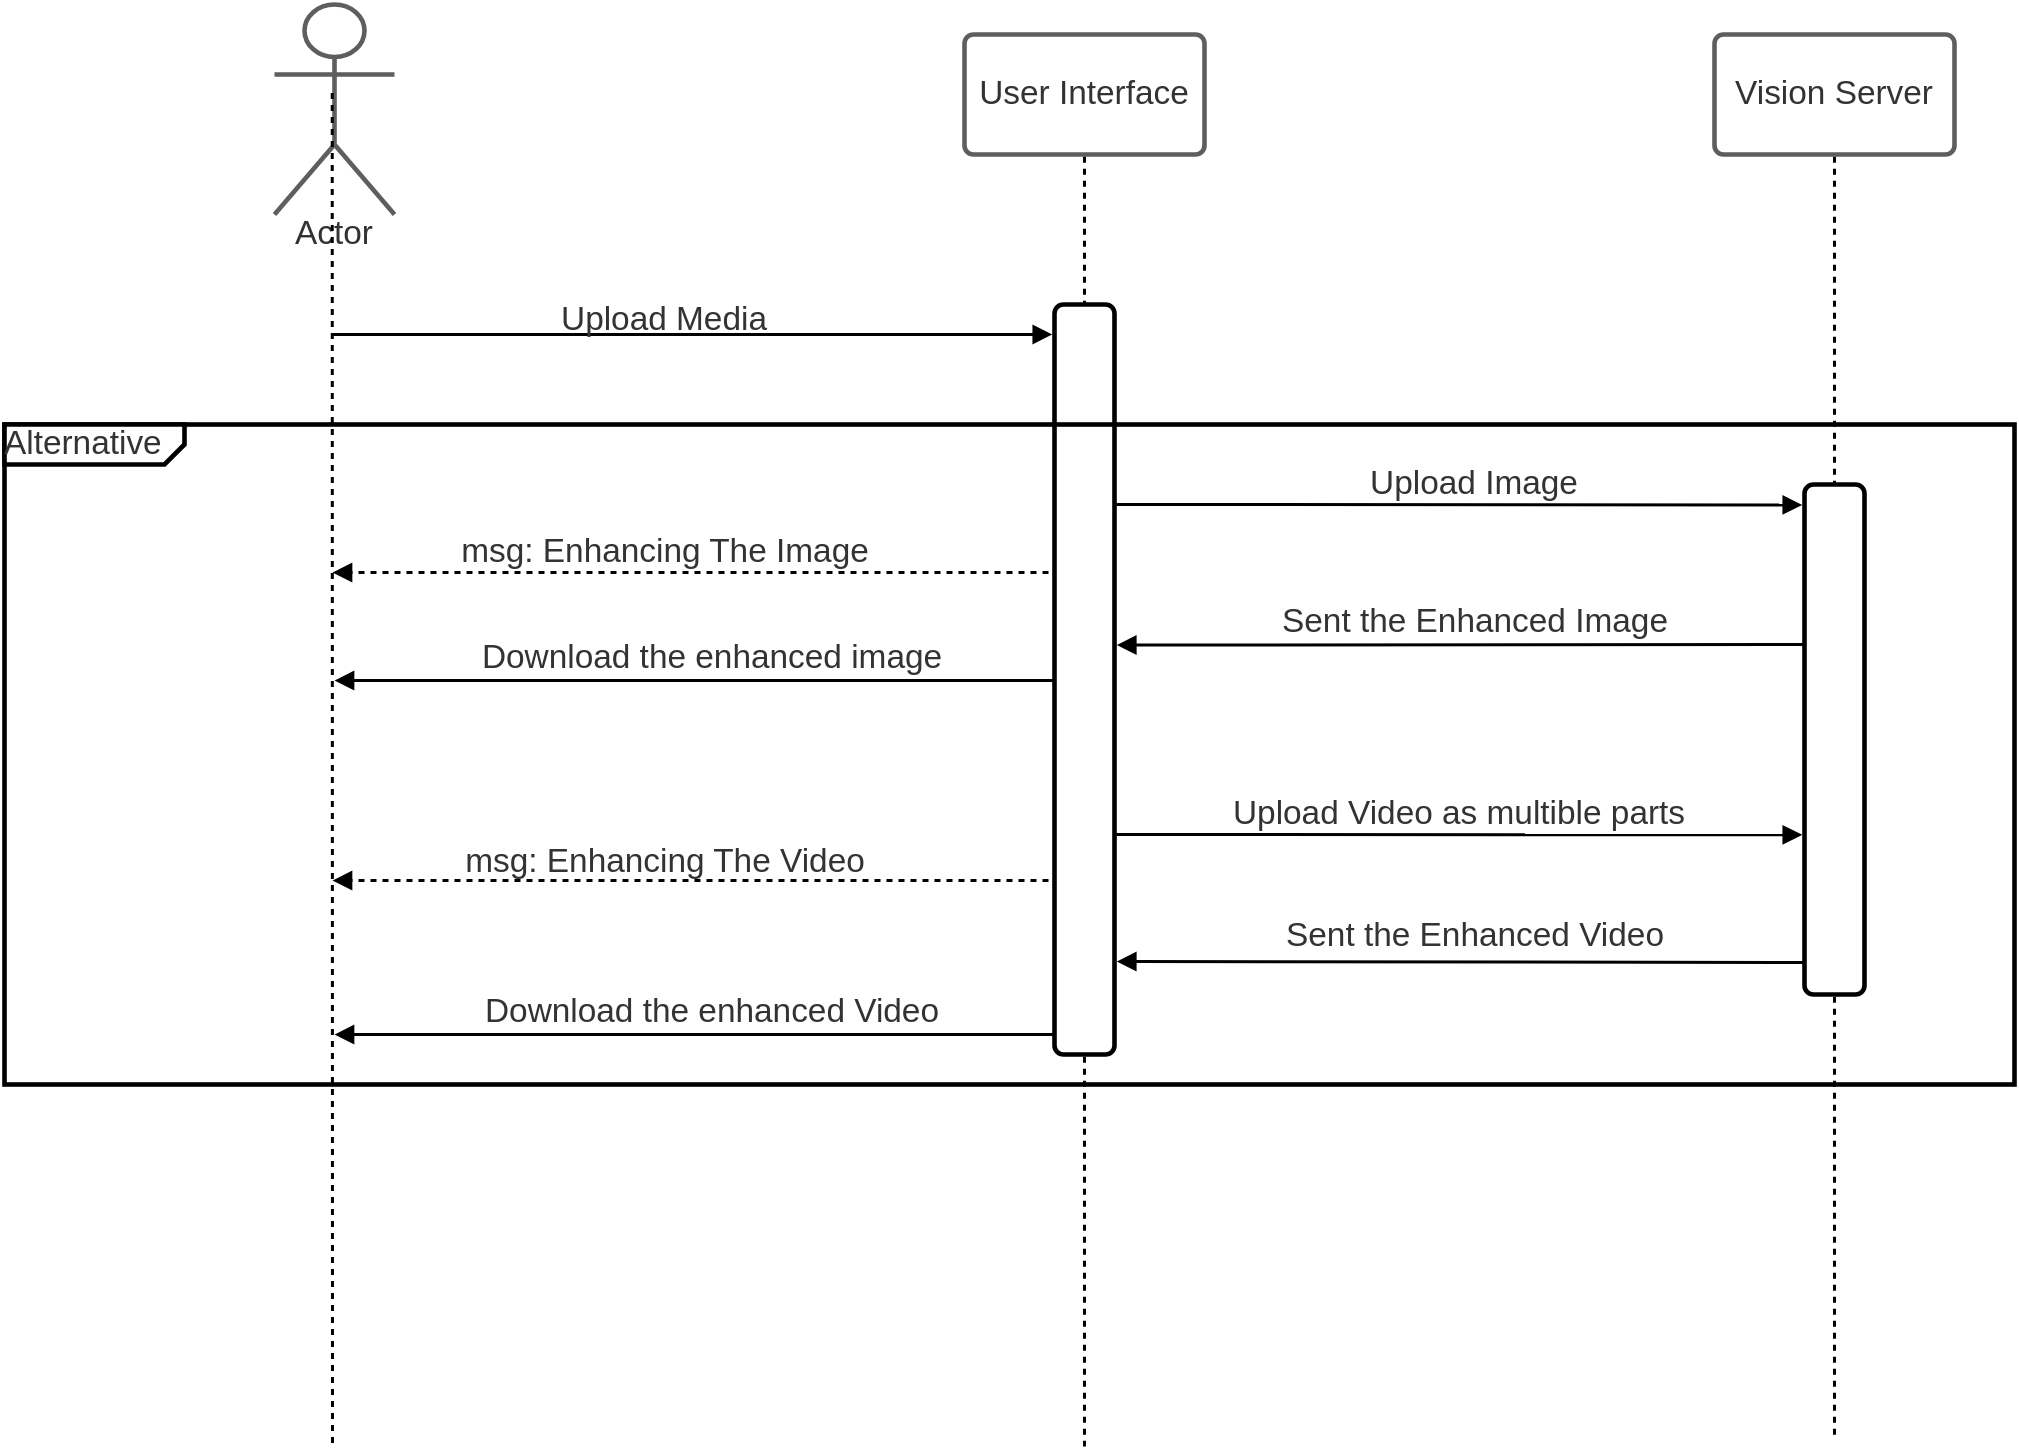 <mxfile version="14.6.6" type="github">
  <diagram id="24cisC7Wpoj3vlsTPfId" name="Page-1">
    <mxGraphModel dx="1662" dy="833" grid="1" gridSize="10" guides="1" tooltips="1" connect="1" arrows="1" fold="1" page="1" pageScale="1" pageWidth="850" pageHeight="1100" math="0" shadow="0">
      <root>
        <mxCell id="0" />
        <mxCell id="1" parent="0" />
        <UserObject label="Actor" lucidchartObjectId="WICwDF3WhlNE" id="rmpotrHX1EqBgF3IJLUR-1">
          <mxCell style="html=1;overflow=block;blockSpacing=1;whiteSpace=wrap;shape=umlActor;labelPosition=center;verticalLabelPosition=bottom;verticalAlign=top;whiteSpace=nowrap;whiteSpace=wrap;fontSize=16.7;fontColor=#333333;spacing=0;strokeColor=#5e5e5e;strokeOpacity=100;rounded=1;absoluteArcSize=1;arcSize=9;strokeWidth=2.3;" parent="1" vertex="1">
            <mxGeometry x="195" y="30" width="60" height="105" as="geometry" />
          </mxCell>
        </UserObject>
        <UserObject label="User Interface" lucidchartObjectId="bJCwDNufWrFP" id="rmpotrHX1EqBgF3IJLUR-2">
          <mxCell style="html=1;overflow=block;blockSpacing=1;whiteSpace=wrap;;whiteSpace=wrap;fontSize=16.7;fontColor=#333333;spacing=3.8;strokeColor=#5e5e5e;strokeOpacity=100;rounded=1;absoluteArcSize=1;arcSize=9;strokeWidth=2.3;" parent="1" vertex="1">
            <mxGeometry x="540" y="45" width="120" height="60" as="geometry" />
          </mxCell>
        </UserObject>
        <UserObject label="Vision Server" lucidchartObjectId="iJCwOBXdmEqn" id="rmpotrHX1EqBgF3IJLUR-3">
          <mxCell style="html=1;overflow=block;blockSpacing=1;whiteSpace=wrap;;whiteSpace=wrap;fontSize=16.7;fontColor=#333333;spacing=3.8;strokeColor=#5e5e5e;strokeOpacity=100;rounded=1;absoluteArcSize=1;arcSize=9;strokeWidth=2.3;" parent="1" vertex="1">
            <mxGeometry x="915" y="45" width="120" height="60" as="geometry" />
          </mxCell>
        </UserObject>
        <UserObject label="" lucidchartObjectId="bMCw8huAB6or" id="rmpotrHX1EqBgF3IJLUR-4">
          <mxCell style="html=1;jettySize=18;whiteSpace=wrap;fontSize=13;strokeOpacity=100;dashed=1;fixDash=1;strokeWidth=1.5;rounded=0;startArrow=none;;endArrow=none;;exitX=0.481;exitY=0.421;exitPerimeter=0;" parent="1" source="rmpotrHX1EqBgF3IJLUR-1" edge="1">
            <mxGeometry width="100" height="100" relative="1" as="geometry">
              <Array as="points" />
              <mxPoint x="224" y="750" as="targetPoint" />
            </mxGeometry>
          </mxCell>
        </UserObject>
        <UserObject label="" lucidchartObjectId="oMCwKWwP8npc" id="rmpotrHX1EqBgF3IJLUR-5">
          <mxCell style="html=1;jettySize=18;whiteSpace=wrap;fontSize=13;strokeOpacity=100;dashed=1;fixDash=1;strokeWidth=1.5;rounded=0;startArrow=none;;endArrow=none;;exitX=0.5;exitY=1.019;exitPerimeter=0;" parent="1" source="rmpotrHX1EqBgF3IJLUR-2" edge="1">
            <mxGeometry width="100" height="100" relative="1" as="geometry">
              <Array as="points" />
              <mxPoint x="600" y="751" as="targetPoint" />
            </mxGeometry>
          </mxCell>
        </UserObject>
        <UserObject label="" lucidchartObjectId="XMCw8LblpB6_" id="rmpotrHX1EqBgF3IJLUR-6">
          <mxCell style="html=1;jettySize=18;whiteSpace=wrap;fontSize=13;strokeOpacity=100;dashed=1;fixDash=1;strokeWidth=1.5;rounded=0;startArrow=none;;endArrow=none;;exitX=0.5;exitY=1.019;exitPerimeter=0;" parent="1" source="rmpotrHX1EqBgF3IJLUR-3" edge="1">
            <mxGeometry width="100" height="100" relative="1" as="geometry">
              <Array as="points" />
              <mxPoint x="975" y="748" as="targetPoint" />
            </mxGeometry>
          </mxCell>
        </UserObject>
        <UserObject label="" lucidchartObjectId="GiPwn-Zw1NN2" id="rmpotrHX1EqBgF3IJLUR-7">
          <mxCell style="html=1;jettySize=18;whiteSpace=wrap;fontSize=13;strokeOpacity=100;strokeWidth=1.5;rounded=0;startArrow=none;;endArrow=block;endFill=1;;entryX=-0.037;entryY=0.04;entryPerimeter=0;" parent="1" target="rmpotrHX1EqBgF3IJLUR-26" edge="1">
            <mxGeometry width="100" height="100" relative="1" as="geometry">
              <Array as="points" />
              <mxPoint x="224" y="195" as="sourcePoint" />
            </mxGeometry>
          </mxCell>
        </UserObject>
        <UserObject label="Upload Media" lucidchartObjectId="YiPwF3__YjJg" id="rmpotrHX1EqBgF3IJLUR-8">
          <mxCell style="html=1;overflow=block;blockSpacing=1;whiteSpace=wrap;;whiteSpace=wrap;fontSize=16.7;fontColor=#333333;spacing=3.8;strokeOpacity=0;fillOpacity=0;rounded=1;absoluteArcSize=1;arcSize=9;fillColor=#ffffff;dashed=1;fixDash=1;strokeWidth=2.3;" parent="1" vertex="1">
            <mxGeometry x="300" y="165" width="180" height="45" as="geometry" />
          </mxCell>
        </UserObject>
        <UserObject label="" lucidchartObjectId="IjPwA0_d9an-" id="rmpotrHX1EqBgF3IJLUR-9">
          <mxCell style="html=1;jettySize=18;whiteSpace=wrap;fontSize=13;strokeOpacity=100;strokeWidth=1.5;rounded=0;startArrow=none;;endArrow=block;endFill=1;;entryX=-0.037;entryY=0.04;entryPerimeter=0;" parent="1" target="rmpotrHX1EqBgF3IJLUR-27" edge="1">
            <mxGeometry width="100" height="100" relative="1" as="geometry">
              <Array as="points" />
              <mxPoint x="600" y="280" as="sourcePoint" />
            </mxGeometry>
          </mxCell>
        </UserObject>
        <UserObject label="Upload Image" lucidchartObjectId="kkPwXLHeUiHL" id="rmpotrHX1EqBgF3IJLUR-10">
          <mxCell style="html=1;overflow=block;blockSpacing=1;whiteSpace=wrap;;whiteSpace=wrap;fontSize=16.7;fontColor=#333333;spacing=3.8;strokeOpacity=0;fillOpacity=0;rounded=1;absoluteArcSize=1;arcSize=9;fillColor=#ffffff;dashed=1;fixDash=1;strokeWidth=2.3;" parent="1" vertex="1">
            <mxGeometry x="705" y="255" width="180" height="30" as="geometry" />
          </mxCell>
        </UserObject>
        <UserObject label="" lucidchartObjectId="-oPw3J-q7vaL" id="rmpotrHX1EqBgF3IJLUR-12">
          <mxCell style="html=1;jettySize=18;whiteSpace=wrap;fontSize=13;strokeOpacity=100;dashed=1;fixDash=1;strokeWidth=1.5;rounded=0;startArrow=none;;endArrow=block;endFill=1;;" parent="1" edge="1">
            <mxGeometry width="100" height="100" relative="1" as="geometry">
              <Array as="points" />
              <mxPoint x="600" y="314" as="sourcePoint" />
              <mxPoint x="224" y="314" as="targetPoint" />
            </mxGeometry>
          </mxCell>
        </UserObject>
        <UserObject label="msg: Enhancing The Image" lucidchartObjectId="HpPwydOaiiu9" id="rmpotrHX1EqBgF3IJLUR-13">
          <mxCell style="html=1;overflow=block;blockSpacing=1;whiteSpace=wrap;;whiteSpace=wrap;fontSize=16.7;fontColor=#333333;spacing=3.8;strokeOpacity=0;fillOpacity=0;rounded=1;absoluteArcSize=1;arcSize=9;fillColor=#ffffff;dashed=1;fixDash=1;strokeWidth=2.3;" parent="1" vertex="1">
            <mxGeometry x="263" y="280" width="255" height="48" as="geometry" />
          </mxCell>
        </UserObject>
        <UserObject label="" lucidchartObjectId=".qPwgQwJt_6P" id="rmpotrHX1EqBgF3IJLUR-14">
          <mxCell style="html=1;jettySize=18;whiteSpace=wrap;fontSize=13;strokeOpacity=100;strokeWidth=1.5;rounded=0;startArrow=none;;endArrow=block;endFill=1;;entryX=1.038;entryY=0.454;entryPerimeter=0;" parent="1" target="rmpotrHX1EqBgF3IJLUR-26" edge="1">
            <mxGeometry width="100" height="100" relative="1" as="geometry">
              <Array as="points" />
              <mxPoint x="975" y="350" as="sourcePoint" />
            </mxGeometry>
          </mxCell>
        </UserObject>
        <UserObject label="Sent the Enhanced Image" lucidchartObjectId="isPwGqkqeU7s" id="rmpotrHX1EqBgF3IJLUR-15">
          <mxCell style="html=1;overflow=block;blockSpacing=1;whiteSpace=wrap;;whiteSpace=wrap;fontSize=16.7;fontColor=#333333;spacing=3.8;strokeOpacity=0;fillOpacity=0;rounded=1;absoluteArcSize=1;arcSize=9;fillColor=#ffffff;dashed=1;fixDash=1;strokeWidth=2.3;" parent="1" vertex="1">
            <mxGeometry x="683" y="315" width="225" height="48" as="geometry" />
          </mxCell>
        </UserObject>
        <UserObject label="" lucidchartObjectId="mtPwUlx5e-1R" id="rmpotrHX1EqBgF3IJLUR-16">
          <mxCell style="html=1;jettySize=18;whiteSpace=wrap;fontSize=13;strokeOpacity=100;strokeWidth=1.5;rounded=0;startArrow=none;;endArrow=block;endFill=1;;entryX=-0.037;entryY=0.687;entryPerimeter=0;" parent="1" target="rmpotrHX1EqBgF3IJLUR-27" edge="1">
            <mxGeometry width="100" height="100" relative="1" as="geometry">
              <Array as="points" />
              <mxPoint x="600" y="445" as="sourcePoint" />
            </mxGeometry>
          </mxCell>
        </UserObject>
        <UserObject label="Upload Video as multible parts" lucidchartObjectId="mtPwh6EaKn2k" id="rmpotrHX1EqBgF3IJLUR-17">
          <mxCell style="html=1;overflow=block;blockSpacing=1;whiteSpace=wrap;;whiteSpace=wrap;fontSize=16.7;fontColor=#333333;spacing=3.8;strokeOpacity=0;fillOpacity=0;rounded=1;absoluteArcSize=1;arcSize=9;fillColor=#ffffff;dashed=1;fixDash=1;strokeWidth=2.3;" parent="1" vertex="1">
            <mxGeometry x="645" y="411" width="285" height="48" as="geometry" />
          </mxCell>
        </UserObject>
        <UserObject label="" lucidchartObjectId="mtPwFf7s1amb" id="rmpotrHX1EqBgF3IJLUR-18">
          <mxCell style="html=1;jettySize=18;whiteSpace=wrap;fontSize=13;strokeOpacity=100;dashed=1;fixDash=1;strokeWidth=1.5;rounded=0;startArrow=none;;endArrow=block;endFill=1;;" parent="1" edge="1">
            <mxGeometry width="100" height="100" relative="1" as="geometry">
              <Array as="points" />
              <mxPoint x="600" y="468" as="sourcePoint" />
              <mxPoint x="224" y="468" as="targetPoint" />
            </mxGeometry>
          </mxCell>
        </UserObject>
        <UserObject label="msg: Enhancing The Video" lucidchartObjectId="mtPwv0i.GoNI" id="rmpotrHX1EqBgF3IJLUR-19">
          <mxCell style="html=1;overflow=block;blockSpacing=1;whiteSpace=wrap;;whiteSpace=wrap;fontSize=16.7;fontColor=#333333;spacing=3.8;strokeOpacity=0;fillOpacity=0;rounded=1;absoluteArcSize=1;arcSize=9;fillColor=#ffffff;dashed=1;fixDash=1;strokeWidth=2.3;" parent="1" vertex="1">
            <mxGeometry x="263" y="435" width="255" height="48" as="geometry" />
          </mxCell>
        </UserObject>
        <UserObject label="" lucidchartObjectId="mtPwtDxaUw.a" id="rmpotrHX1EqBgF3IJLUR-20">
          <mxCell style="html=1;jettySize=18;whiteSpace=wrap;fontSize=13;strokeOpacity=100;strokeWidth=1.5;rounded=0;startArrow=none;;endArrow=block;endFill=1;;entryX=1.038;entryY=0.876;entryPerimeter=0;" parent="1" target="rmpotrHX1EqBgF3IJLUR-26" edge="1">
            <mxGeometry width="100" height="100" relative="1" as="geometry">
              <Array as="points" />
              <mxPoint x="975" y="509" as="sourcePoint" />
            </mxGeometry>
          </mxCell>
        </UserObject>
        <UserObject label="Sent the Enhanced Video" lucidchartObjectId="mtPwgTbxxCx_" id="rmpotrHX1EqBgF3IJLUR-21">
          <mxCell style="html=1;overflow=block;blockSpacing=1;whiteSpace=wrap;;whiteSpace=wrap;fontSize=16.7;fontColor=#333333;spacing=3.8;strokeOpacity=0;fillOpacity=0;rounded=1;absoluteArcSize=1;arcSize=9;fillColor=#ffffff;dashed=1;fixDash=1;strokeWidth=2.3;" parent="1" vertex="1">
            <mxGeometry x="683" y="472" width="225" height="48" as="geometry" />
          </mxCell>
        </UserObject>
        <UserObject label="" lucidchartObjectId="ABPwtytxxO7M" id="rmpotrHX1EqBgF3IJLUR-22">
          <mxCell style="html=1;jettySize=18;whiteSpace=wrap;fontSize=13;strokeOpacity=100;strokeWidth=1.5;rounded=0;startArrow=none;;endArrow=block;endFill=1;;" parent="1" edge="1">
            <mxGeometry width="100" height="100" relative="1" as="geometry">
              <Array as="points" />
              <mxPoint x="600" y="368" as="sourcePoint" />
              <mxPoint x="225" y="368" as="targetPoint" />
            </mxGeometry>
          </mxCell>
        </UserObject>
        <UserObject label="Download the enhanced image" lucidchartObjectId="ABPwrd2ZGjqE" id="rmpotrHX1EqBgF3IJLUR-23">
          <mxCell style="html=1;overflow=block;blockSpacing=1;whiteSpace=wrap;;whiteSpace=wrap;fontSize=16.7;fontColor=#333333;spacing=3.8;strokeOpacity=0;fillOpacity=0;rounded=1;absoluteArcSize=1;arcSize=9;fillColor=#ffffff;dashed=1;fixDash=1;strokeWidth=2.3;" parent="1" vertex="1">
            <mxGeometry x="288" y="333" width="252" height="47" as="geometry" />
          </mxCell>
        </UserObject>
        <UserObject label="" lucidchartObjectId="9CPwUS524xR-" id="rmpotrHX1EqBgF3IJLUR-24">
          <mxCell style="html=1;jettySize=18;whiteSpace=wrap;fontSize=13;strokeOpacity=100;strokeWidth=1.5;rounded=0;startArrow=none;;endArrow=block;endFill=1;;" parent="1" edge="1">
            <mxGeometry width="100" height="100" relative="1" as="geometry">
              <Array as="points" />
              <mxPoint x="600" y="545" as="sourcePoint" />
              <mxPoint x="225" y="545" as="targetPoint" />
            </mxGeometry>
          </mxCell>
        </UserObject>
        <UserObject label="Download the enhanced Video" lucidchartObjectId="9CPwXG9KzsGm" id="rmpotrHX1EqBgF3IJLUR-25">
          <mxCell style="html=1;overflow=block;blockSpacing=1;whiteSpace=wrap;;whiteSpace=wrap;fontSize=16.7;fontColor=#333333;spacing=3.8;strokeOpacity=0;fillOpacity=0;rounded=1;absoluteArcSize=1;arcSize=9;fillColor=#ffffff;dashed=1;fixDash=1;strokeWidth=2.3;" parent="1" vertex="1">
            <mxGeometry x="288" y="510" width="252" height="47" as="geometry" />
          </mxCell>
        </UserObject>
        <UserObject label="" lucidchartObjectId="xNVwiLBBCBZF" id="rmpotrHX1EqBgF3IJLUR-26">
          <mxCell style="html=1;overflow=block;blockSpacing=1;whiteSpace=wrap;;whiteSpace=wrap;fontSize=13;spacing=0;strokeOpacity=100;rounded=1;absoluteArcSize=1;arcSize=9;strokeWidth=2.3;" parent="1" vertex="1">
            <mxGeometry x="585" y="180" width="30" height="375" as="geometry" />
          </mxCell>
        </UserObject>
        <UserObject label="" lucidchartObjectId="kOVwmMGnAThj" id="rmpotrHX1EqBgF3IJLUR-27">
          <mxCell style="html=1;overflow=block;blockSpacing=1;whiteSpace=wrap;;whiteSpace=wrap;fontSize=13;spacing=0;strokeOpacity=100;rounded=1;absoluteArcSize=1;arcSize=9;strokeWidth=2.3;" parent="1" vertex="1">
            <mxGeometry x="960" y="270" width="30" height="255" as="geometry" />
          </mxCell>
        </UserObject>
        <UserObject label="Alternative" lucidchartObjectId="smPwMd1SJy7g" id="rmpotrHX1EqBgF3IJLUR-11">
          <mxCell style="html=1;overflow=block;blockSpacing=1;whiteSpace=wrap;shape=mxgraph.sysml.package2;xSize=90;overflow=fill;whiteSpace=wrap;fontSize=16.7;fontColor=#333333;align=left;spacing=0;strokeOpacity=100;rounded=1;absoluteArcSize=1;arcSize=9;strokeWidth=2.3;" parent="1" vertex="1">
            <mxGeometry x="60" y="240" width="1005" height="330" as="geometry" />
          </mxCell>
        </UserObject>
      </root>
    </mxGraphModel>
  </diagram>
</mxfile>
